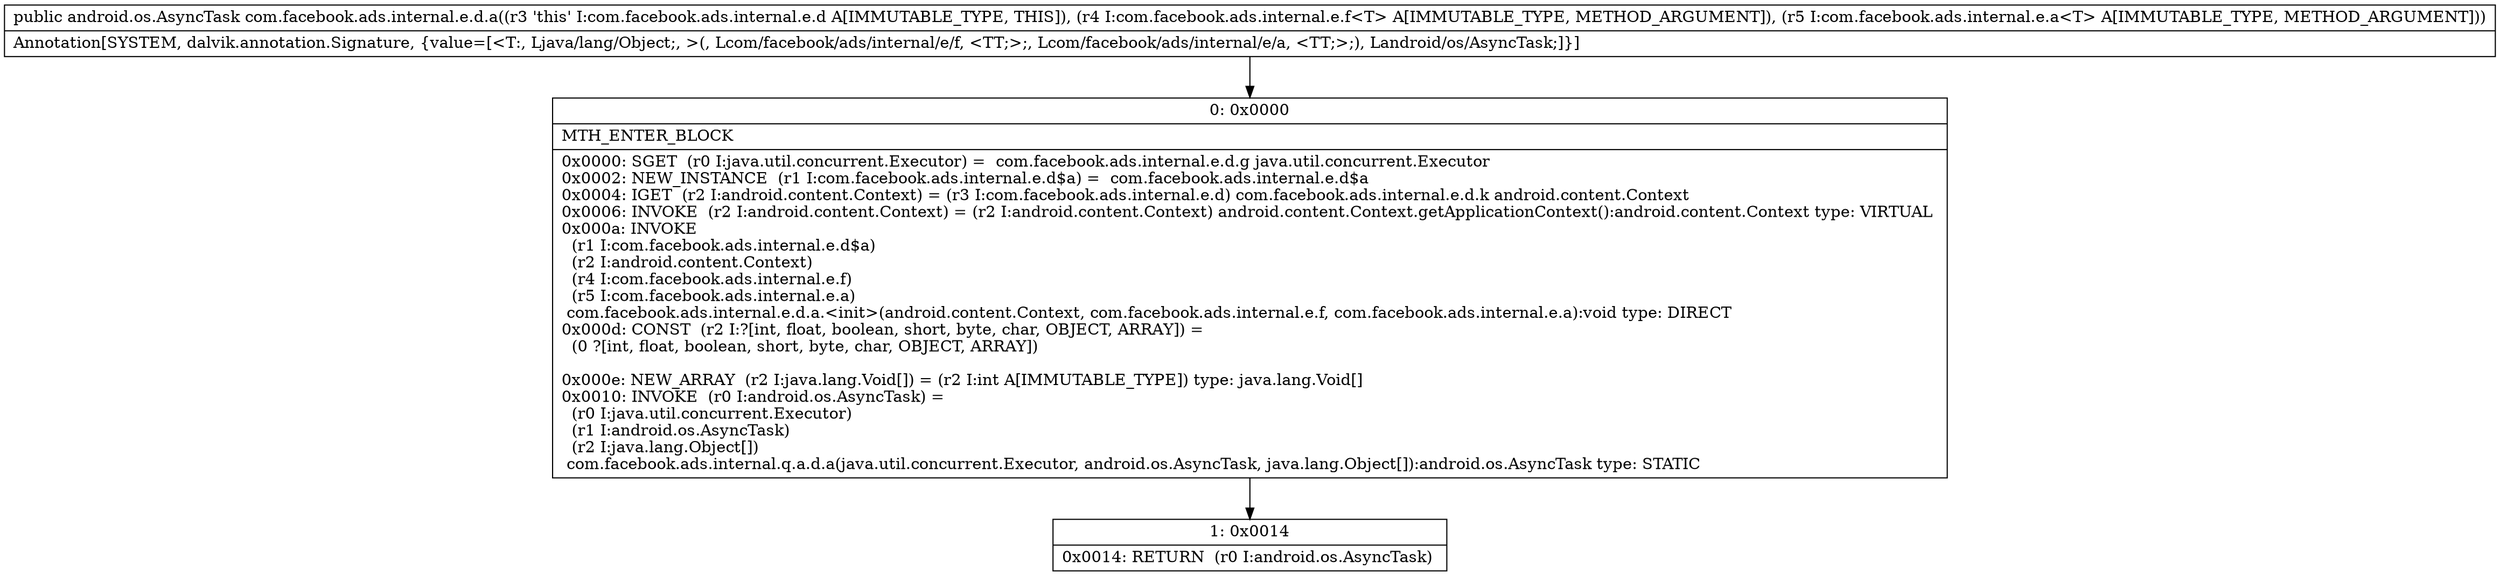 digraph "CFG forcom.facebook.ads.internal.e.d.a(Lcom\/facebook\/ads\/internal\/e\/f;Lcom\/facebook\/ads\/internal\/e\/a;)Landroid\/os\/AsyncTask;" {
Node_0 [shape=record,label="{0\:\ 0x0000|MTH_ENTER_BLOCK\l|0x0000: SGET  (r0 I:java.util.concurrent.Executor) =  com.facebook.ads.internal.e.d.g java.util.concurrent.Executor \l0x0002: NEW_INSTANCE  (r1 I:com.facebook.ads.internal.e.d$a) =  com.facebook.ads.internal.e.d$a \l0x0004: IGET  (r2 I:android.content.Context) = (r3 I:com.facebook.ads.internal.e.d) com.facebook.ads.internal.e.d.k android.content.Context \l0x0006: INVOKE  (r2 I:android.content.Context) = (r2 I:android.content.Context) android.content.Context.getApplicationContext():android.content.Context type: VIRTUAL \l0x000a: INVOKE  \l  (r1 I:com.facebook.ads.internal.e.d$a)\l  (r2 I:android.content.Context)\l  (r4 I:com.facebook.ads.internal.e.f)\l  (r5 I:com.facebook.ads.internal.e.a)\l com.facebook.ads.internal.e.d.a.\<init\>(android.content.Context, com.facebook.ads.internal.e.f, com.facebook.ads.internal.e.a):void type: DIRECT \l0x000d: CONST  (r2 I:?[int, float, boolean, short, byte, char, OBJECT, ARRAY]) = \l  (0 ?[int, float, boolean, short, byte, char, OBJECT, ARRAY])\l \l0x000e: NEW_ARRAY  (r2 I:java.lang.Void[]) = (r2 I:int A[IMMUTABLE_TYPE]) type: java.lang.Void[] \l0x0010: INVOKE  (r0 I:android.os.AsyncTask) = \l  (r0 I:java.util.concurrent.Executor)\l  (r1 I:android.os.AsyncTask)\l  (r2 I:java.lang.Object[])\l com.facebook.ads.internal.q.a.d.a(java.util.concurrent.Executor, android.os.AsyncTask, java.lang.Object[]):android.os.AsyncTask type: STATIC \l}"];
Node_1 [shape=record,label="{1\:\ 0x0014|0x0014: RETURN  (r0 I:android.os.AsyncTask) \l}"];
MethodNode[shape=record,label="{public android.os.AsyncTask com.facebook.ads.internal.e.d.a((r3 'this' I:com.facebook.ads.internal.e.d A[IMMUTABLE_TYPE, THIS]), (r4 I:com.facebook.ads.internal.e.f\<T\> A[IMMUTABLE_TYPE, METHOD_ARGUMENT]), (r5 I:com.facebook.ads.internal.e.a\<T\> A[IMMUTABLE_TYPE, METHOD_ARGUMENT]))  | Annotation[SYSTEM, dalvik.annotation.Signature, \{value=[\<T:, Ljava\/lang\/Object;, \>(, Lcom\/facebook\/ads\/internal\/e\/f, \<TT;\>;, Lcom\/facebook\/ads\/internal\/e\/a, \<TT;\>;), Landroid\/os\/AsyncTask;]\}]\l}"];
MethodNode -> Node_0;
Node_0 -> Node_1;
}

